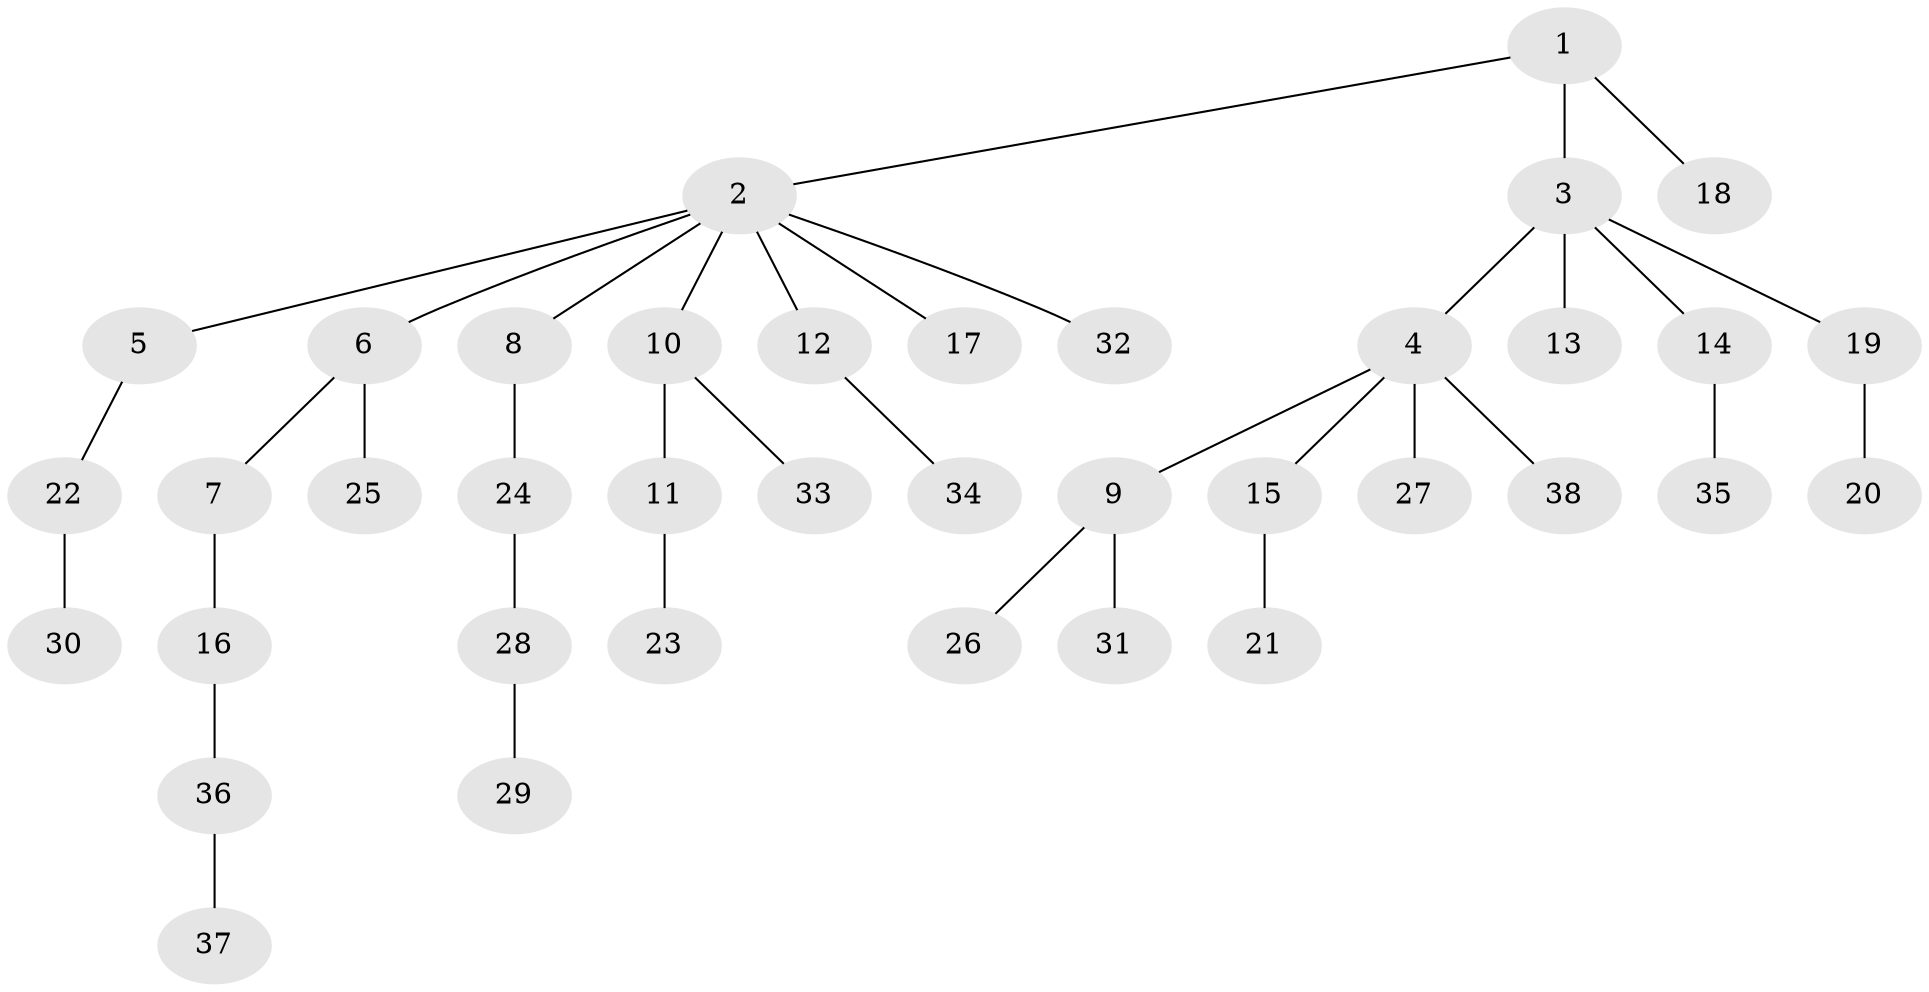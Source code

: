 // original degree distribution, {4: 0.08695652173913043, 8: 0.010869565217391304, 2: 0.2717391304347826, 7: 0.010869565217391304, 3: 0.15217391304347827, 1: 0.4673913043478261}
// Generated by graph-tools (version 1.1) at 2025/51/03/04/25 22:51:33]
// undirected, 38 vertices, 37 edges
graph export_dot {
  node [color=gray90,style=filled];
  1;
  2;
  3;
  4;
  5;
  6;
  7;
  8;
  9;
  10;
  11;
  12;
  13;
  14;
  15;
  16;
  17;
  18;
  19;
  20;
  21;
  22;
  23;
  24;
  25;
  26;
  27;
  28;
  29;
  30;
  31;
  32;
  33;
  34;
  35;
  36;
  37;
  38;
  1 -- 2 [weight=1.0];
  1 -- 3 [weight=2.0];
  1 -- 18 [weight=1.0];
  2 -- 5 [weight=1.0];
  2 -- 6 [weight=1.0];
  2 -- 8 [weight=1.0];
  2 -- 10 [weight=1.0];
  2 -- 12 [weight=1.0];
  2 -- 17 [weight=1.0];
  2 -- 32 [weight=1.0];
  3 -- 4 [weight=1.0];
  3 -- 13 [weight=1.0];
  3 -- 14 [weight=1.0];
  3 -- 19 [weight=1.0];
  4 -- 9 [weight=1.0];
  4 -- 15 [weight=1.0];
  4 -- 27 [weight=1.0];
  4 -- 38 [weight=1.0];
  5 -- 22 [weight=1.0];
  6 -- 7 [weight=1.0];
  6 -- 25 [weight=1.0];
  7 -- 16 [weight=1.0];
  8 -- 24 [weight=1.0];
  9 -- 26 [weight=1.0];
  9 -- 31 [weight=1.0];
  10 -- 11 [weight=1.0];
  10 -- 33 [weight=1.0];
  11 -- 23 [weight=2.0];
  12 -- 34 [weight=1.0];
  14 -- 35 [weight=1.0];
  15 -- 21 [weight=2.0];
  16 -- 36 [weight=1.0];
  19 -- 20 [weight=1.0];
  22 -- 30 [weight=1.0];
  24 -- 28 [weight=1.0];
  28 -- 29 [weight=1.0];
  36 -- 37 [weight=1.0];
}
